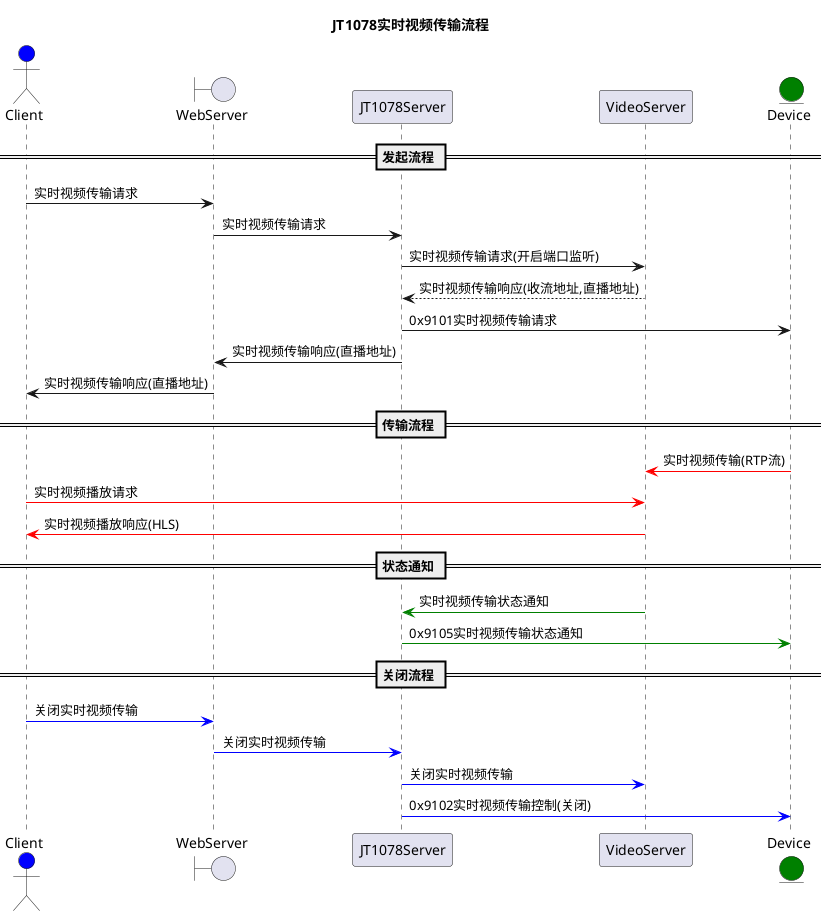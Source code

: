 @startuml
skinparam backgroundColor White
skinparam handwritten false

title JT1078实时视频传输流程

actor Client #blue
boundary WebServer
participant JT1078Server
participant VideoServer
entity Device #green

== 发起流程 ==

Client -> WebServer : 实时视频传输请求
WebServer -> JT1078Server : 实时视频传输请求
JT1078Server -> VideoServer : 实时视频传输请求(开启端口监听)
VideoServer --> JT1078Server : 实时视频传输响应(收流地址,直播地址)
JT1078Server -> Device : 0x9101实时视频传输请求
JT1078Server -> WebServer : 实时视频传输响应(直播地址)
WebServer -> Client : 实时视频传输响应(直播地址)

== 传输流程 ==

Device -[#red]> VideoServer : 实时视频传输(RTP流)
Client -[#red]> VideoServer : 实时视频播放请求
VideoServer -[#red]> Client : 实时视频播放响应(HLS)

== 状态通知 ==

VideoServer -[#green]> JT1078Server : 实时视频传输状态通知
JT1078Server -[#green]> Device : 0x9105实时视频传输状态通知

== 关闭流程 ==

Client -[#0000FF]> WebServer : 关闭实时视频传输
WebServer -[#0000FF]> JT1078Server : 关闭实时视频传输
JT1078Server -[#0000FF]> VideoServer : 关闭实时视频传输
JT1078Server -[#0000FF]> Device : 0x9102实时视频传输控制(关闭)

@enduml
